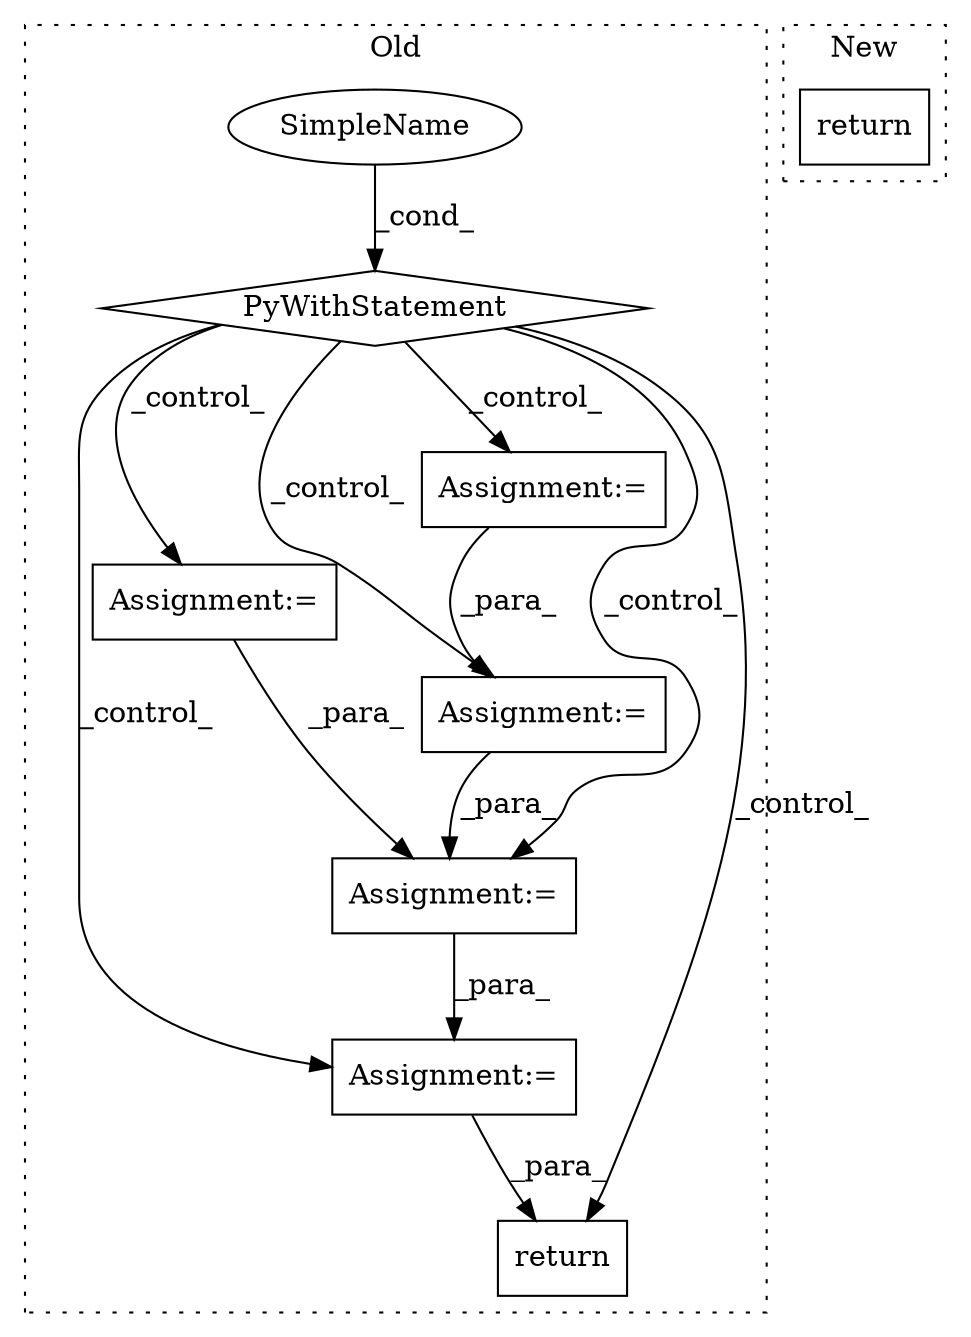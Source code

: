 digraph G {
subgraph cluster0 {
1 [label="PyWithStatement" a="104" s="10019,10056" l="10,2" shape="diamond"];
3 [label="Assignment:=" a="7" s="10322" l="1" shape="box"];
4 [label="SimpleName" a="42" s="" l="" shape="ellipse"];
5 [label="Assignment:=" a="7" s="10382" l="1" shape="box"];
6 [label="Assignment:=" a="7" s="10447" l="1" shape="box"];
7 [label="Assignment:=" a="7" s="10166" l="1" shape="box"];
8 [label="return" a="41" s="10601" l="7" shape="box"];
9 [label="Assignment:=" a="7" s="10113" l="1" shape="box"];
label = "Old";
style="dotted";
}
subgraph cluster1 {
2 [label="return" a="41" s="9831" l="7" shape="box"];
label = "New";
style="dotted";
}
1 -> 6 [label="_control_"];
1 -> 8 [label="_control_"];
1 -> 3 [label="_control_"];
1 -> 7 [label="_control_"];
1 -> 9 [label="_control_"];
1 -> 5 [label="_control_"];
3 -> 5 [label="_para_"];
4 -> 1 [label="_cond_"];
5 -> 6 [label="_para_"];
6 -> 8 [label="_para_"];
7 -> 5 [label="_para_"];
9 -> 7 [label="_para_"];
}